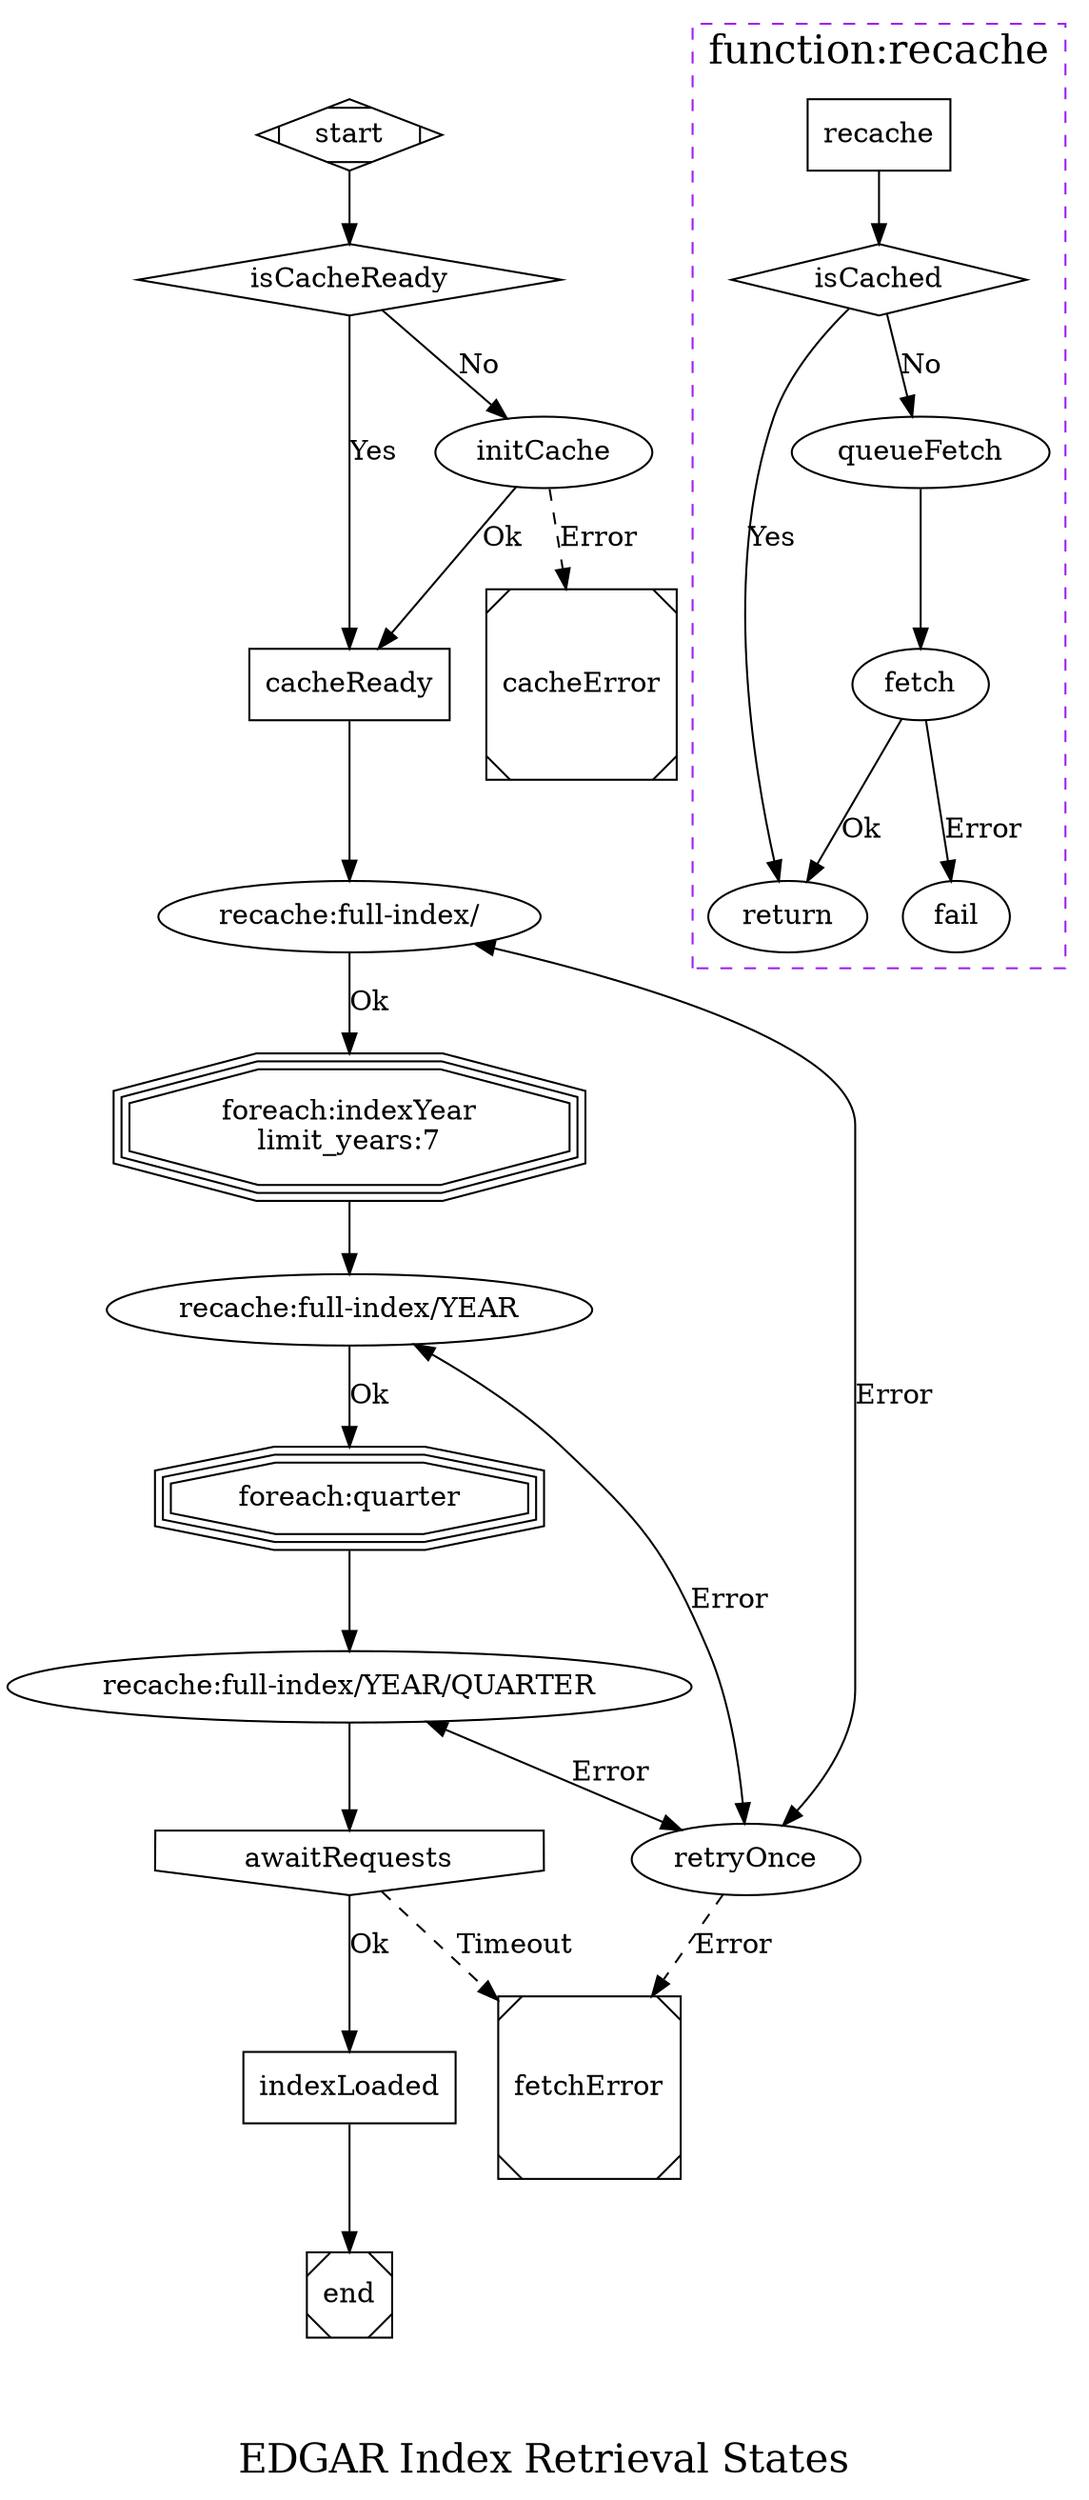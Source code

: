/*
 * This is a GraphViz diagram
 */

digraph states {
	label="\n\nEDGAR Index Retrieval States"
	fontsize=20;

	node [shape=Mdiamond]; start;
	node [shape=Msquare]; end; cacheError; fetchError;

	node [shape=box]; cacheReady; indexLoaded;
	node [shape=diamond]; isCacheReady;
	// node [shape=parallelogram];
	node [shape=trapezium]; "foreach:indexYear"; "foreach:quarter";
	node [shape=invhouse]; "awaitRequests"
	node [shape=ellipse]; cacheReady; initCache;

	/*
	 * Is the local object cache ready for use?
	 */
	start -> isCacheReady;
	isCacheReady -> cacheReady [label="Yes",weight=2];
	isCacheReady -> initCache [label="No"];
	initCache -> cacheReady [label="Ok"];
	initCache -> cacheError [label="Error",style=dashed,weight=0];

	subgraph cluster_recache {
		label = "function:recache";
		color=purple;
		style="dashed";
		rank=min;

		recache [shape=box];
		isCached [shape=diamond];

		recache -> isCached;
		isCached -> return [label=Yes];
		isCached -> queueFetch [label=No];
		queueFetch -> fetch;
		fetch -> return [label=Ok];
		fetch -> fail [label=Error];
	}

	/*
	 * Retrieve EDGAR primary index files
	 */
	"recache:full-index/";
	"foreach:indexYear" [shape=tripleoctagon,label="foreach:indexYear\nlimit_years:7"];
	"foreach:quarter" [shape=tripleoctagon];
	"recache:full-index/YEAR" [shape=ellipse];

	cacheReady -> "recache:full-index/"
	// "recache:full-index/" -> recache [dir=both,weight=0.5];
	"recache:full-index/" -> "foreach:indexYear" [label=Ok,weight=10];
	"recache:full-index/" -> retryOnce [label="Error",dir=both];
	"foreach:indexYear" -> "recache:full-index/YEAR" [weight=2];

	"recache:full-index/YEAR";
	// "recache:full-index/YEAR" -> recache [dir=both,weight=0.5];
	"recache:full-index/YEAR" -> "foreach:quarter" [label=Ok,weight=10];
	"recache:full-index/YEAR" -> retryOnce [label="Error",dir=both];
	"foreach:quarter" -> "recache:full-index/YEAR/QUARTER" [weight=10];

	"recache:full-index/YEAR/QUARTER";
	// "recache:full-index/YEAR/QUARTER" -> recache [weight=0.5,dir=both];
	"recache:full-index/YEAR/QUARTER" -> awaitRequests [weight=10];
	"recache:full-index/YEAR/QUARTER" -> retryOnce [label="Error",dir=both];

	awaitRequests -> indexLoaded [label=Ok];
	awaitRequests -> fetchError [label="Timeout",style=dashed,weight=0];

	retryOnce -> fetchError [label="Error",style=dashed,weight=0];

	indexLoaded -> end;
}